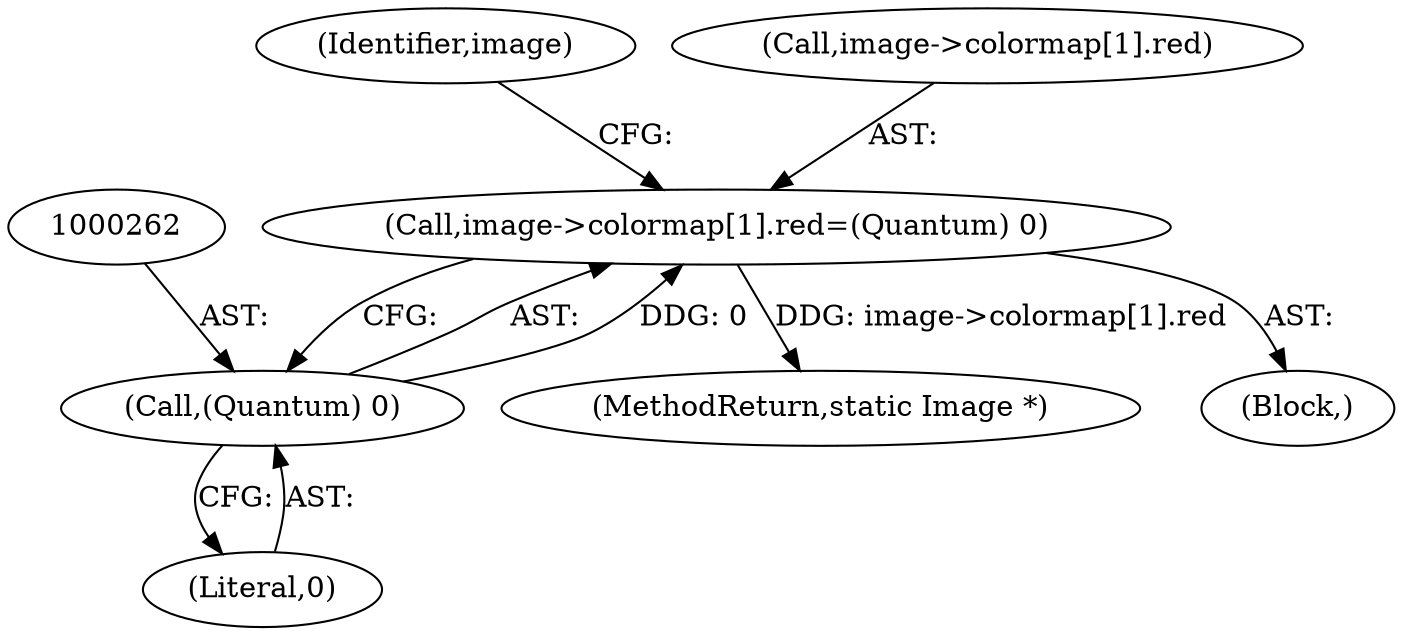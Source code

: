 digraph "0_ImageMagick_f6e9d0d9955e85bdd7540b251cd50d598dacc5e6_51@array" {
"1000253" [label="(Call,image->colormap[1].red=(Quantum) 0)"];
"1000261" [label="(Call,(Quantum) 0)"];
"1000268" [label="(Identifier,image)"];
"1000253" [label="(Call,image->colormap[1].red=(Quantum) 0)"];
"1000511" [label="(MethodReturn,static Image *)"];
"1000109" [label="(Block,)"];
"1000263" [label="(Literal,0)"];
"1000254" [label="(Call,image->colormap[1].red)"];
"1000261" [label="(Call,(Quantum) 0)"];
"1000253" -> "1000109"  [label="AST: "];
"1000253" -> "1000261"  [label="CFG: "];
"1000254" -> "1000253"  [label="AST: "];
"1000261" -> "1000253"  [label="AST: "];
"1000268" -> "1000253"  [label="CFG: "];
"1000253" -> "1000511"  [label="DDG: image->colormap[1].red"];
"1000261" -> "1000253"  [label="DDG: 0"];
"1000261" -> "1000263"  [label="CFG: "];
"1000262" -> "1000261"  [label="AST: "];
"1000263" -> "1000261"  [label="AST: "];
}
